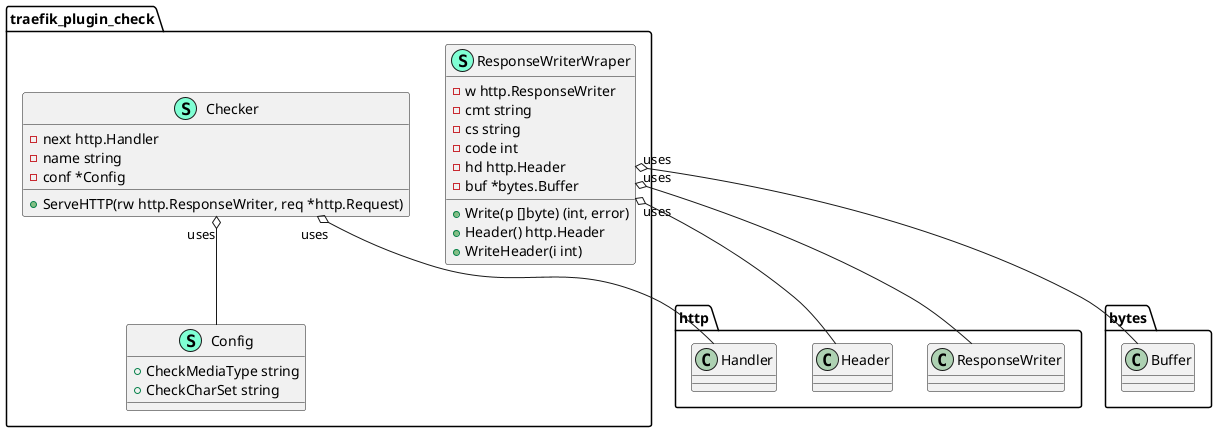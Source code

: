 @startuml
namespace traefik_plugin_check {
    class Checker << (S,Aquamarine) >> {
        - next http.Handler
        - name string
        - conf *Config

        + ServeHTTP(rw http.ResponseWriter, req *http.Request) 

    }
    class Config << (S,Aquamarine) >> {
        + CheckMediaType string
        + CheckCharSet string

    }
    class ResponseWriterWraper << (S,Aquamarine) >> {
        - w http.ResponseWriter
        - cmt string
        - cs string
        - code int
        - hd http.Header
        - buf *bytes.Buffer

        + Write(p []byte) (int, error)
        + Header() http.Header
        + WriteHeader(i int) 

    }
}


"traefik_plugin_check.Checker""uses" o-- "http.Handler"
"traefik_plugin_check.Checker""uses" o-- "traefik_plugin_check.Config"
"traefik_plugin_check.ResponseWriterWraper""uses" o-- "bytes.Buffer"
"traefik_plugin_check.ResponseWriterWraper""uses" o-- "http.Header"
"traefik_plugin_check.ResponseWriterWraper""uses" o-- "http.ResponseWriter"

@enduml
